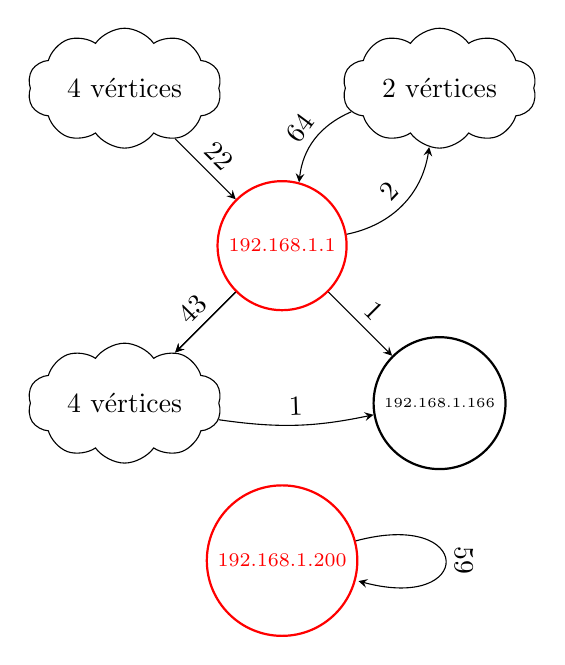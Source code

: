 \begin{tikzpicture}
    \tikzset{vertex/.style = {shape=circle,draw,thick,minimum size=2em,font=\tiny}}
    \tikzset{NoDistinguido/.style = {shape=circle,draw,thick,minimum size=2em,font=\tiny}}
    \tikzset{Distinguido/.style = {shape=circle,draw,red,thick,minimum size=2em,font=\scriptsize}}


    \tikzset{myCloud/.style = {shape=cloud,draw, cloud puffs=10,cloud puff arc=110, aspect=2, inner ysep=0.5em}}

    \tikzset{flecha/.style = {->,>=stealth,sloped,auto=false}}

    \node[myCloud] (NubeA) at (-2,2) {4 vértices};
    \node[myCloud] (NubeC) at (2,2) {2 vértices};
    \node[myCloud] (NubeB) at (-2,-2){4 vértices};

    \node[Distinguido] (node1) at (0,0) {192.168.1.1};
    \node[NoDistinguido] (node166) at (2,-2) {192.168.1.166};
    \node[Distinguido] (node200) at (0,-4) {192.168.1.200};

    \draw [flecha] (NubeA) to node[above] {22} (node1);

    \draw[flecha] (node1) edge [bend right=35] node[above] {2} (NubeC);
    \draw[flecha] (NubeC) edge [bend right=30] node[above] {64} (node1);


    \draw[flecha] (node1) edge node[above] {43} (NubeB);

    \draw[flecha] (NubeB) edge [bend right=10] node[above] {1} (node166);
    \draw[flecha] (node1) edge node[above] {1} (node166);

    \path[->,flecha] (node200)
            edge [loop right=30] node [above] {59} ();

    \draw[flecha] (node1) edge (NubeB);

\end{tikzpicture}

